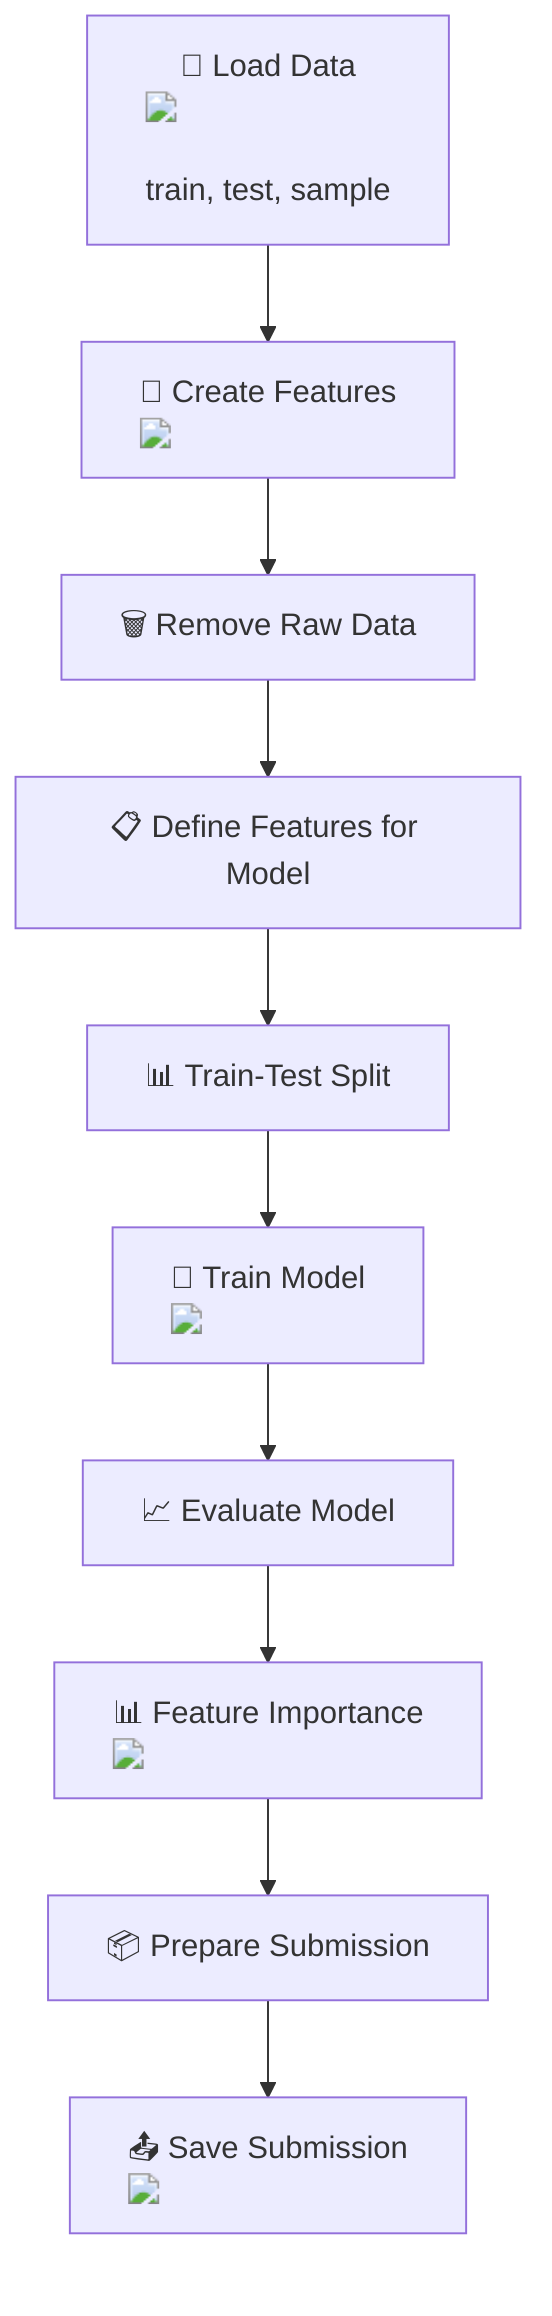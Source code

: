 flowchart TD
    A["📂 Load Data <img src='file.svg' /> <br/> train, test, sample"] --> B["🔨 Create Features <img src='column_split.svg' />"]
    B --> C["🗑️ Remove Raw Data"]
    C --> D["📋 Define Features for Model"]
    D --> E["📊 Train-Test Split"]
    E --> F["🧠 Train Model <img src='brain.svg' />"]
    F --> G["📈 Evaluate Model"]
    G --> H["📊 Feature Importance <img src='barplot_template.svg' />"]
    H --> I["📦 Prepare Submission"]
    I --> J["📤 Save Submission <img src='file.svg' />"]